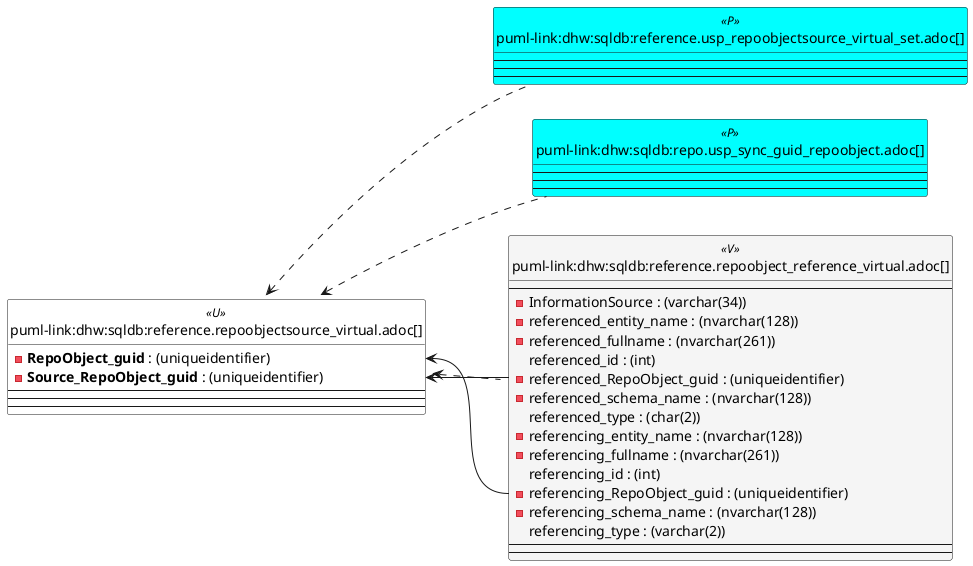 @startuml
left to right direction
'top to bottom direction
hide circle
'avoide "." issues:
set namespaceSeparator none


skinparam class {
  BackgroundColor White
  BackgroundColor<<FN>> Yellow
  BackgroundColor<<FS>> Yellow
  BackgroundColor<<FT>> LightGray
  BackgroundColor<<IF>> Yellow
  BackgroundColor<<IS>> Yellow
  BackgroundColor<<P>> Aqua
  BackgroundColor<<PC>> Aqua
  BackgroundColor<<SN>> Yellow
  BackgroundColor<<SO>> SlateBlue
  BackgroundColor<<TF>> LightGray
  BackgroundColor<<TR>> Tomato
  BackgroundColor<<U>> White
  BackgroundColor<<V>> WhiteSmoke
  BackgroundColor<<X>> Aqua
  BackgroundColor<<external>> AliceBlue
}


entity "puml-link:dhw:sqldb:reference.repoobject_reference_virtual.adoc[]" as reference.RepoObject_reference_virtual << V >> {
  --
  - InformationSource : (varchar(34))
  - referenced_entity_name : (nvarchar(128))
  - referenced_fullname : (nvarchar(261))
  referenced_id : (int)
  - referenced_RepoObject_guid : (uniqueidentifier)
  - referenced_schema_name : (nvarchar(128))
  referenced_type : (char(2))
  - referencing_entity_name : (nvarchar(128))
  - referencing_fullname : (nvarchar(261))
  referencing_id : (int)
  - referencing_RepoObject_guid : (uniqueidentifier)
  - referencing_schema_name : (nvarchar(128))
  referencing_type : (varchar(2))
  --
  --
}

entity "puml-link:dhw:sqldb:reference.repoobjectsource_virtual.adoc[]" as reference.RepoObjectSource_virtual << U >> {
  - **RepoObject_guid** : (uniqueidentifier)
  - **Source_RepoObject_guid** : (uniqueidentifier)
  --
  --
  --
}

entity "puml-link:dhw:sqldb:reference.usp_repoobjectsource_virtual_set.adoc[]" as reference.usp_RepoObjectSource_virtual_set << P >> {
  --
  --
  --
}

entity "puml-link:dhw:sqldb:repo.usp_sync_guid_repoobject.adoc[]" as repo.usp_sync_guid_RepoObject << P >> {
  --
  --
  --
}

reference.RepoObjectSource_virtual <.. reference.usp_RepoObjectSource_virtual_set
reference.RepoObjectSource_virtual <.. repo.usp_sync_guid_RepoObject
reference.RepoObjectSource_virtual <.. reference.RepoObject_reference_virtual
"reference.RepoObjectSource_virtual::RepoObject_guid" <-- "reference.RepoObject_reference_virtual::referencing_RepoObject_guid"
"reference.RepoObjectSource_virtual::Source_RepoObject_guid" <-- "reference.RepoObject_reference_virtual::referenced_RepoObject_guid"
@enduml

